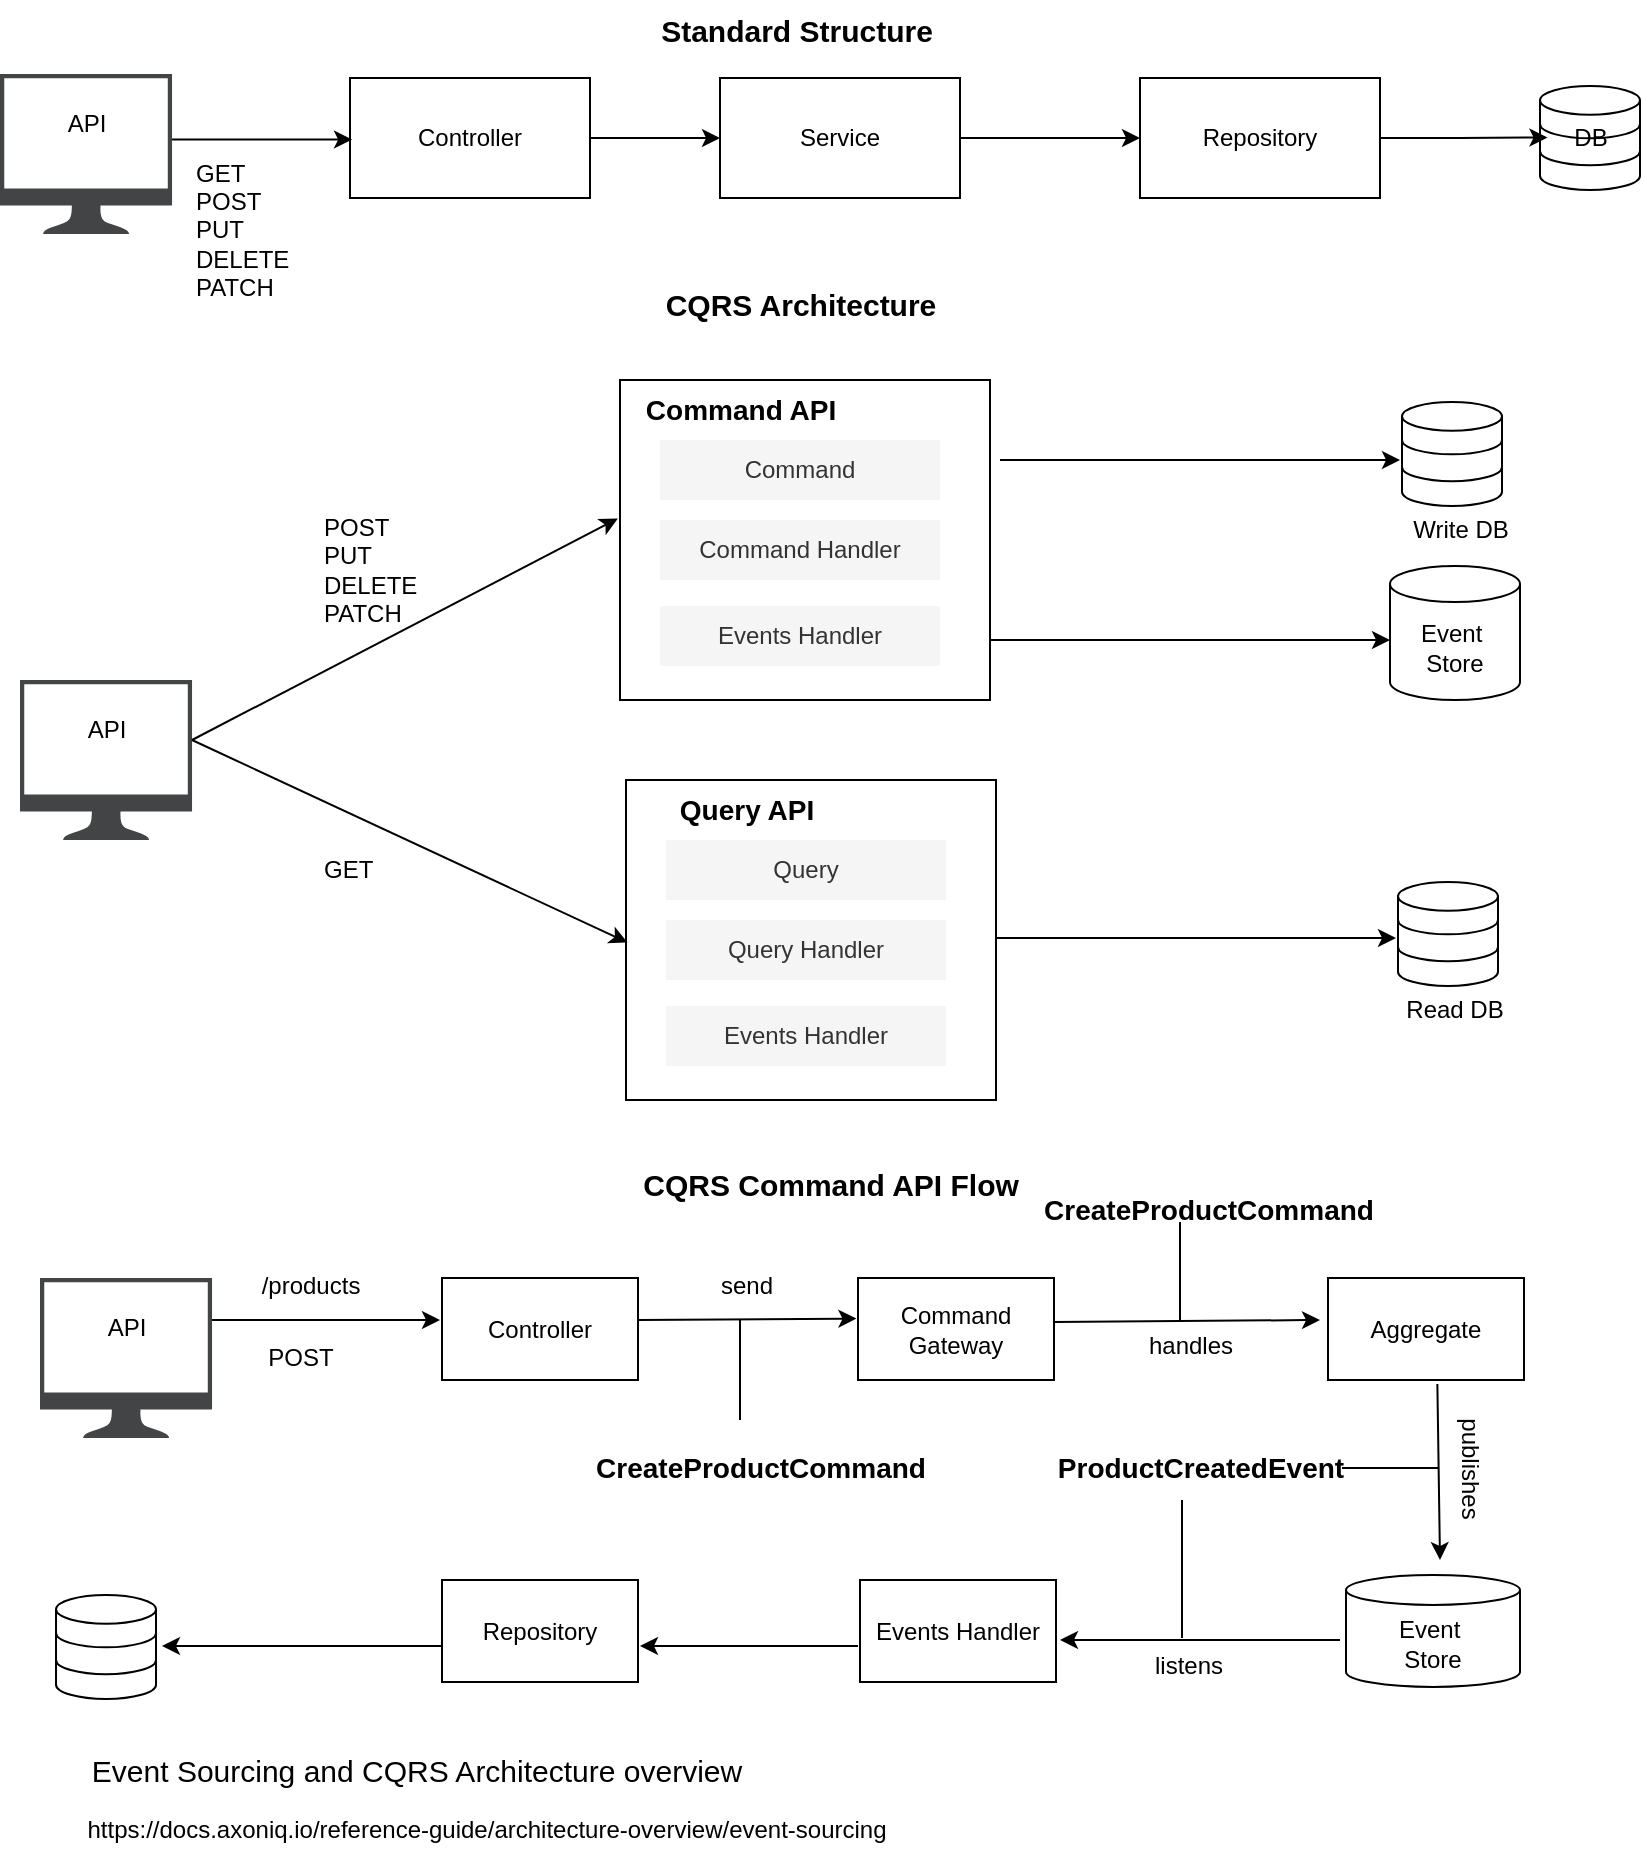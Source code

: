 <mxfile version="24.5.3" type="github" pages="2">
  <diagram name="CQRS" id="2lKPB6G0regEdDibs2Pk">
    <mxGraphModel dx="1434" dy="754" grid="1" gridSize="10" guides="1" tooltips="1" connect="1" arrows="1" fold="1" page="1" pageScale="1" pageWidth="850" pageHeight="1100" math="0" shadow="0">
      <root>
        <mxCell id="0" />
        <mxCell id="1" parent="0" />
        <mxCell id="vrQK5T2YbZI1eICUe0Q2-1" value="" style="sketch=0;pointerEvents=1;shadow=0;dashed=0;html=1;strokeColor=none;fillColor=#434445;aspect=fixed;labelPosition=center;verticalLabelPosition=bottom;verticalAlign=top;align=center;outlineConnect=0;shape=mxgraph.vvd.monitor;" parent="1" vertex="1">
          <mxGeometry x="20" y="57" width="86.02" height="80" as="geometry" />
        </mxCell>
        <mxCell id="vrQK5T2YbZI1eICUe0Q2-2" value="API" style="text;html=1;align=center;verticalAlign=middle;resizable=0;points=[];autosize=1;strokeColor=none;fillColor=none;" parent="1" vertex="1">
          <mxGeometry x="43.01" y="67" width="40" height="30" as="geometry" />
        </mxCell>
        <mxCell id="vrQK5T2YbZI1eICUe0Q2-9" style="edgeStyle=orthogonalEdgeStyle;rounded=0;orthogonalLoop=1;jettySize=auto;html=1;entryX=0;entryY=0.5;entryDx=0;entryDy=0;" parent="1" source="vrQK5T2YbZI1eICUe0Q2-3" target="vrQK5T2YbZI1eICUe0Q2-4" edge="1">
          <mxGeometry relative="1" as="geometry" />
        </mxCell>
        <mxCell id="vrQK5T2YbZI1eICUe0Q2-3" value="Controller" style="rounded=0;whiteSpace=wrap;html=1;" parent="1" vertex="1">
          <mxGeometry x="195" y="59" width="120" height="60" as="geometry" />
        </mxCell>
        <mxCell id="vrQK5T2YbZI1eICUe0Q2-10" style="edgeStyle=orthogonalEdgeStyle;rounded=0;orthogonalLoop=1;jettySize=auto;html=1;" parent="1" source="vrQK5T2YbZI1eICUe0Q2-4" target="vrQK5T2YbZI1eICUe0Q2-5" edge="1">
          <mxGeometry relative="1" as="geometry" />
        </mxCell>
        <mxCell id="vrQK5T2YbZI1eICUe0Q2-4" value="Service" style="rounded=0;whiteSpace=wrap;html=1;" parent="1" vertex="1">
          <mxGeometry x="380" y="59" width="120" height="60" as="geometry" />
        </mxCell>
        <mxCell id="vrQK5T2YbZI1eICUe0Q2-5" value="Repository" style="rounded=0;whiteSpace=wrap;html=1;" parent="1" vertex="1">
          <mxGeometry x="590" y="59" width="120" height="60" as="geometry" />
        </mxCell>
        <mxCell id="vrQK5T2YbZI1eICUe0Q2-6" value="" style="html=1;verticalLabelPosition=bottom;align=center;labelBackgroundColor=#ffffff;verticalAlign=top;strokeWidth=1;strokeColor=#000000;shadow=0;dashed=0;shape=mxgraph.ios7.icons.data;" parent="1" vertex="1">
          <mxGeometry x="790" y="63" width="50" height="52" as="geometry" />
        </mxCell>
        <mxCell id="vrQK5T2YbZI1eICUe0Q2-7" value="DB" style="text;html=1;align=center;verticalAlign=middle;resizable=0;points=[];autosize=1;strokeColor=none;fillColor=none;" parent="1" vertex="1">
          <mxGeometry x="795" y="74" width="40" height="30" as="geometry" />
        </mxCell>
        <mxCell id="vrQK5T2YbZI1eICUe0Q2-12" style="edgeStyle=orthogonalEdgeStyle;rounded=0;orthogonalLoop=1;jettySize=auto;html=1;entryX=0.075;entryY=0.495;entryDx=0;entryDy=0;entryPerimeter=0;" parent="1" source="vrQK5T2YbZI1eICUe0Q2-5" target="vrQK5T2YbZI1eICUe0Q2-6" edge="1">
          <mxGeometry relative="1" as="geometry" />
        </mxCell>
        <mxCell id="vrQK5T2YbZI1eICUe0Q2-14" value="&lt;b&gt;&lt;font style=&quot;font-size: 15px;&quot;&gt;Standard Structure&lt;/font&gt;&lt;/b&gt;" style="text;html=1;align=center;verticalAlign=middle;resizable=0;points=[];autosize=1;strokeColor=none;fillColor=none;" parent="1" vertex="1">
          <mxGeometry x="338" y="20" width="160" height="30" as="geometry" />
        </mxCell>
        <mxCell id="vrQK5T2YbZI1eICUe0Q2-15" value="GET&lt;div&gt;POST&lt;/div&gt;&lt;div&gt;PUT&lt;/div&gt;&lt;div&gt;DELETE&lt;/div&gt;&lt;div&gt;PATCH&lt;/div&gt;" style="text;html=1;align=left;verticalAlign=middle;resizable=0;points=[];autosize=1;strokeColor=none;fillColor=none;" parent="1" vertex="1">
          <mxGeometry x="116.02" y="90" width="70" height="90" as="geometry" />
        </mxCell>
        <mxCell id="uQFKMEbY_tLI6WAFVRx7-1" value="" style="sketch=0;pointerEvents=1;shadow=0;dashed=0;html=1;strokeColor=none;fillColor=#434445;aspect=fixed;labelPosition=center;verticalLabelPosition=bottom;verticalAlign=top;align=center;outlineConnect=0;shape=mxgraph.vvd.monitor;" parent="1" vertex="1">
          <mxGeometry x="30" y="360" width="86.02" height="80" as="geometry" />
        </mxCell>
        <mxCell id="uQFKMEbY_tLI6WAFVRx7-2" value="API" style="text;html=1;align=center;verticalAlign=middle;resizable=0;points=[];autosize=1;strokeColor=none;fillColor=none;" parent="1" vertex="1">
          <mxGeometry x="53.01" y="370" width="40" height="30" as="geometry" />
        </mxCell>
        <mxCell id="uQFKMEbY_tLI6WAFVRx7-3" value="" style="rounded=0;whiteSpace=wrap;html=1;" parent="1" vertex="1">
          <mxGeometry x="330" y="210" width="185" height="160" as="geometry" />
        </mxCell>
        <mxCell id="uQFKMEbY_tLI6WAFVRx7-4" value="&lt;b&gt;&lt;font style=&quot;font-size: 14px;&quot;&gt;Command API&lt;/font&gt;&lt;/b&gt;" style="text;html=1;align=center;verticalAlign=middle;resizable=0;points=[];autosize=1;strokeColor=none;fillColor=none;" parent="1" vertex="1">
          <mxGeometry x="330" y="210" width="120" height="30" as="geometry" />
        </mxCell>
        <mxCell id="uQFKMEbY_tLI6WAFVRx7-5" value="Command" style="rounded=0;whiteSpace=wrap;html=1;fillColor=#f5f5f5;fontColor=#333333;strokeColor=none;" parent="1" vertex="1">
          <mxGeometry x="350" y="240" width="140" height="30" as="geometry" />
        </mxCell>
        <mxCell id="uQFKMEbY_tLI6WAFVRx7-6" value="Command Handler" style="rounded=0;whiteSpace=wrap;html=1;fillColor=#f5f5f5;fontColor=#333333;strokeColor=none;" parent="1" vertex="1">
          <mxGeometry x="350" y="280" width="140" height="30" as="geometry" />
        </mxCell>
        <mxCell id="uQFKMEbY_tLI6WAFVRx7-7" value="Events Handler" style="rounded=0;whiteSpace=wrap;html=1;fillColor=#f5f5f5;fontColor=#333333;strokeColor=none;" parent="1" vertex="1">
          <mxGeometry x="350" y="323" width="140" height="30" as="geometry" />
        </mxCell>
        <mxCell id="uQFKMEbY_tLI6WAFVRx7-8" value="" style="rounded=0;whiteSpace=wrap;html=1;" parent="1" vertex="1">
          <mxGeometry x="333" y="410" width="185" height="160" as="geometry" />
        </mxCell>
        <mxCell id="uQFKMEbY_tLI6WAFVRx7-9" value="&lt;b&gt;&lt;font style=&quot;font-size: 14px;&quot;&gt;Query API&lt;/font&gt;&lt;/b&gt;" style="text;html=1;align=center;verticalAlign=middle;resizable=0;points=[];autosize=1;strokeColor=none;fillColor=none;" parent="1" vertex="1">
          <mxGeometry x="348" y="410" width="90" height="30" as="geometry" />
        </mxCell>
        <mxCell id="uQFKMEbY_tLI6WAFVRx7-10" value="Query" style="rounded=0;whiteSpace=wrap;html=1;fillColor=#f5f5f5;fontColor=#333333;strokeColor=none;" parent="1" vertex="1">
          <mxGeometry x="353" y="440" width="140" height="30" as="geometry" />
        </mxCell>
        <mxCell id="uQFKMEbY_tLI6WAFVRx7-11" value="Query Handler" style="rounded=0;whiteSpace=wrap;html=1;fillColor=#f5f5f5;fontColor=#333333;strokeColor=none;" parent="1" vertex="1">
          <mxGeometry x="353" y="480" width="140" height="30" as="geometry" />
        </mxCell>
        <mxCell id="uQFKMEbY_tLI6WAFVRx7-12" value="Events Handler" style="rounded=0;whiteSpace=wrap;html=1;fillColor=#f5f5f5;fontColor=#333333;strokeColor=none;" parent="1" vertex="1">
          <mxGeometry x="353" y="523" width="140" height="30" as="geometry" />
        </mxCell>
        <mxCell id="uQFKMEbY_tLI6WAFVRx7-14" value="" style="endArrow=classic;html=1;rounded=0;entryX=-0.006;entryY=0.433;entryDx=0;entryDy=0;entryPerimeter=0;" parent="1" target="uQFKMEbY_tLI6WAFVRx7-3" edge="1">
          <mxGeometry width="50" height="50" relative="1" as="geometry">
            <mxPoint x="116.02" y="390" as="sourcePoint" />
            <mxPoint x="166.02" y="340" as="targetPoint" />
          </mxGeometry>
        </mxCell>
        <mxCell id="uQFKMEbY_tLI6WAFVRx7-15" value="" style="endArrow=classic;html=1;rounded=0;entryX=0.004;entryY=0.508;entryDx=0;entryDy=0;entryPerimeter=0;" parent="1" target="uQFKMEbY_tLI6WAFVRx7-8" edge="1">
          <mxGeometry width="50" height="50" relative="1" as="geometry">
            <mxPoint x="116" y="390" as="sourcePoint" />
            <mxPoint x="330" y="490" as="targetPoint" />
          </mxGeometry>
        </mxCell>
        <mxCell id="uQFKMEbY_tLI6WAFVRx7-16" value="Event&amp;nbsp;&lt;div&gt;Store&lt;/div&gt;" style="shape=cylinder3;whiteSpace=wrap;html=1;boundedLbl=1;backgroundOutline=1;size=9;" parent="1" vertex="1">
          <mxGeometry x="715" y="303" width="65" height="67" as="geometry" />
        </mxCell>
        <mxCell id="uQFKMEbY_tLI6WAFVRx7-17" value="" style="html=1;verticalLabelPosition=bottom;align=center;labelBackgroundColor=#ffffff;verticalAlign=top;strokeWidth=1;strokeColor=#000000;shadow=0;dashed=0;shape=mxgraph.ios7.icons.data;" parent="1" vertex="1">
          <mxGeometry x="721" y="221" width="50" height="52" as="geometry" />
        </mxCell>
        <mxCell id="uQFKMEbY_tLI6WAFVRx7-19" value="" style="html=1;verticalLabelPosition=bottom;align=center;labelBackgroundColor=#ffffff;verticalAlign=top;strokeWidth=1;strokeColor=#000000;shadow=0;dashed=0;shape=mxgraph.ios7.icons.data;" parent="1" vertex="1">
          <mxGeometry x="719" y="461" width="50" height="52" as="geometry" />
        </mxCell>
        <mxCell id="uQFKMEbY_tLI6WAFVRx7-21" value="&lt;div&gt;POST&lt;/div&gt;&lt;div&gt;PUT&lt;/div&gt;&lt;div&gt;DELETE&lt;/div&gt;&lt;div&gt;PATCH&lt;/div&gt;" style="text;html=1;align=left;verticalAlign=middle;resizable=0;points=[];autosize=1;strokeColor=none;fillColor=none;" parent="1" vertex="1">
          <mxGeometry x="180" y="270" width="70" height="70" as="geometry" />
        </mxCell>
        <mxCell id="uQFKMEbY_tLI6WAFVRx7-22" value="GET" style="text;html=1;align=left;verticalAlign=middle;resizable=0;points=[];autosize=1;strokeColor=none;fillColor=none;" parent="1" vertex="1">
          <mxGeometry x="180" y="440" width="50" height="30" as="geometry" />
        </mxCell>
        <mxCell id="uQFKMEbY_tLI6WAFVRx7-23" value="Write DB" style="text;html=1;align=center;verticalAlign=middle;resizable=0;points=[];autosize=1;strokeColor=none;fillColor=none;" parent="1" vertex="1">
          <mxGeometry x="715" y="270" width="70" height="30" as="geometry" />
        </mxCell>
        <mxCell id="uQFKMEbY_tLI6WAFVRx7-24" value="Read DB" style="text;html=1;align=center;verticalAlign=middle;resizable=0;points=[];autosize=1;strokeColor=none;fillColor=none;" parent="1" vertex="1">
          <mxGeometry x="712" y="510" width="70" height="30" as="geometry" />
        </mxCell>
        <mxCell id="uQFKMEbY_tLI6WAFVRx7-25" value="" style="endArrow=classic;html=1;rounded=0;" parent="1" edge="1">
          <mxGeometry width="50" height="50" relative="1" as="geometry">
            <mxPoint x="520" y="250" as="sourcePoint" />
            <mxPoint x="720" y="250" as="targetPoint" />
          </mxGeometry>
        </mxCell>
        <mxCell id="uQFKMEbY_tLI6WAFVRx7-26" value="" style="endArrow=classic;html=1;rounded=0;" parent="1" edge="1">
          <mxGeometry width="50" height="50" relative="1" as="geometry">
            <mxPoint x="515" y="340" as="sourcePoint" />
            <mxPoint x="715" y="340" as="targetPoint" />
          </mxGeometry>
        </mxCell>
        <mxCell id="uQFKMEbY_tLI6WAFVRx7-27" value="" style="endArrow=classic;html=1;rounded=0;" parent="1" edge="1">
          <mxGeometry width="50" height="50" relative="1" as="geometry">
            <mxPoint x="518" y="489" as="sourcePoint" />
            <mxPoint x="718" y="489" as="targetPoint" />
          </mxGeometry>
        </mxCell>
        <mxCell id="uQFKMEbY_tLI6WAFVRx7-28" value="&lt;b&gt;&lt;font style=&quot;font-size: 15px;&quot;&gt;CQRS Architecture&lt;/font&gt;&lt;/b&gt;" style="text;html=1;align=center;verticalAlign=middle;resizable=0;points=[];autosize=1;strokeColor=none;fillColor=none;" parent="1" vertex="1">
          <mxGeometry x="340" y="157" width="160" height="30" as="geometry" />
        </mxCell>
        <mxCell id="uQFKMEbY_tLI6WAFVRx7-29" value="&lt;b&gt;&lt;font style=&quot;font-size: 15px;&quot;&gt;CQRS Command API Flow&lt;/font&gt;&lt;/b&gt;" style="text;html=1;align=center;verticalAlign=middle;resizable=0;points=[];autosize=1;strokeColor=none;fillColor=none;" parent="1" vertex="1">
          <mxGeometry x="330" y="597" width="210" height="30" as="geometry" />
        </mxCell>
        <mxCell id="uQFKMEbY_tLI6WAFVRx7-30" value="" style="sketch=0;pointerEvents=1;shadow=0;dashed=0;html=1;strokeColor=none;fillColor=#434445;aspect=fixed;labelPosition=center;verticalLabelPosition=bottom;verticalAlign=top;align=center;outlineConnect=0;shape=mxgraph.vvd.monitor;" parent="1" vertex="1">
          <mxGeometry x="40" y="659" width="86.02" height="80" as="geometry" />
        </mxCell>
        <mxCell id="uQFKMEbY_tLI6WAFVRx7-31" value="API" style="text;html=1;align=center;verticalAlign=middle;resizable=0;points=[];autosize=1;strokeColor=none;fillColor=none;" parent="1" vertex="1">
          <mxGeometry x="63.01" y="669" width="40" height="30" as="geometry" />
        </mxCell>
        <mxCell id="uQFKMEbY_tLI6WAFVRx7-32" value="Controller" style="rounded=0;whiteSpace=wrap;html=1;" parent="1" vertex="1">
          <mxGeometry x="241" y="659" width="98" height="51" as="geometry" />
        </mxCell>
        <mxCell id="uQFKMEbY_tLI6WAFVRx7-33" value="Command Gateway" style="rounded=0;whiteSpace=wrap;html=1;" parent="1" vertex="1">
          <mxGeometry x="449" y="659" width="98" height="51" as="geometry" />
        </mxCell>
        <mxCell id="uQFKMEbY_tLI6WAFVRx7-34" value="Aggregate" style="rounded=0;whiteSpace=wrap;html=1;" parent="1" vertex="1">
          <mxGeometry x="684" y="659" width="98" height="51" as="geometry" />
        </mxCell>
        <mxCell id="uQFKMEbY_tLI6WAFVRx7-35" value="Event&amp;nbsp;&lt;div&gt;Store&lt;/div&gt;" style="shape=cylinder3;whiteSpace=wrap;html=1;boundedLbl=1;backgroundOutline=1;size=7.5;" parent="1" vertex="1">
          <mxGeometry x="693" y="807.5" width="87" height="56" as="geometry" />
        </mxCell>
        <mxCell id="uQFKMEbY_tLI6WAFVRx7-36" value="" style="html=1;verticalLabelPosition=bottom;align=center;labelBackgroundColor=#ffffff;verticalAlign=top;strokeWidth=1;strokeColor=#000000;shadow=0;dashed=0;shape=mxgraph.ios7.icons.data;" parent="1" vertex="1">
          <mxGeometry x="48.01" y="817.5" width="50" height="52" as="geometry" />
        </mxCell>
        <mxCell id="uQFKMEbY_tLI6WAFVRx7-37" value="Events Handler" style="rounded=0;whiteSpace=wrap;html=1;" parent="1" vertex="1">
          <mxGeometry x="450" y="810" width="98" height="51" as="geometry" />
        </mxCell>
        <mxCell id="uQFKMEbY_tLI6WAFVRx7-38" value="Repository" style="rounded=0;whiteSpace=wrap;html=1;" parent="1" vertex="1">
          <mxGeometry x="241" y="810" width="98" height="51" as="geometry" />
        </mxCell>
        <mxCell id="uQFKMEbY_tLI6WAFVRx7-39" value="&lt;b&gt;&lt;font style=&quot;font-size: 14px;&quot;&gt;CreateProductCommand&lt;/font&gt;&lt;/b&gt;" style="text;html=1;align=center;verticalAlign=middle;resizable=0;points=[];autosize=1;strokeColor=none;fillColor=none;" parent="1" vertex="1">
          <mxGeometry x="305" y="739" width="190" height="30" as="geometry" />
        </mxCell>
        <mxCell id="uQFKMEbY_tLI6WAFVRx7-41" value="&lt;b&gt;&lt;font style=&quot;font-size: 14px;&quot;&gt;CreateProductCommand&lt;/font&gt;&lt;/b&gt;" style="text;html=1;align=center;verticalAlign=middle;resizable=0;points=[];autosize=1;strokeColor=none;fillColor=none;" parent="1" vertex="1">
          <mxGeometry x="529" y="610" width="190" height="30" as="geometry" />
        </mxCell>
        <mxCell id="uQFKMEbY_tLI6WAFVRx7-42" value="&lt;b&gt;&lt;font style=&quot;font-size: 14px;&quot;&gt;ProductCreatedEvent&lt;/font&gt;&lt;/b&gt;" style="text;html=1;align=center;verticalAlign=middle;resizable=0;points=[];autosize=1;strokeColor=none;fillColor=none;" parent="1" vertex="1">
          <mxGeometry x="535" y="739" width="170" height="30" as="geometry" />
        </mxCell>
        <mxCell id="uQFKMEbY_tLI6WAFVRx7-43" value="" style="endArrow=classic;html=1;rounded=0;" parent="1" edge="1">
          <mxGeometry width="50" height="50" relative="1" as="geometry">
            <mxPoint x="126.02" y="680" as="sourcePoint" />
            <mxPoint x="240" y="680" as="targetPoint" />
          </mxGeometry>
        </mxCell>
        <mxCell id="uQFKMEbY_tLI6WAFVRx7-44" value="" style="endArrow=classic;html=1;rounded=0;entryX=-0.008;entryY=0.398;entryDx=0;entryDy=0;entryPerimeter=0;" parent="1" target="uQFKMEbY_tLI6WAFVRx7-33" edge="1">
          <mxGeometry width="50" height="50" relative="1" as="geometry">
            <mxPoint x="339" y="680" as="sourcePoint" />
            <mxPoint x="440" y="680" as="targetPoint" />
          </mxGeometry>
        </mxCell>
        <mxCell id="uQFKMEbY_tLI6WAFVRx7-45" value="" style="endArrow=classic;html=1;rounded=0;" parent="1" edge="1">
          <mxGeometry width="50" height="50" relative="1" as="geometry">
            <mxPoint x="547" y="681" as="sourcePoint" />
            <mxPoint x="680" y="680" as="targetPoint" />
          </mxGeometry>
        </mxCell>
        <mxCell id="uQFKMEbY_tLI6WAFVRx7-46" value="" style="endArrow=classic;html=1;rounded=0;exitX=0.558;exitY=1.039;exitDx=0;exitDy=0;exitPerimeter=0;" parent="1" source="uQFKMEbY_tLI6WAFVRx7-34" edge="1">
          <mxGeometry width="50" height="50" relative="1" as="geometry">
            <mxPoint x="740" y="720" as="sourcePoint" />
            <mxPoint x="740" y="800" as="targetPoint" />
          </mxGeometry>
        </mxCell>
        <mxCell id="uQFKMEbY_tLI6WAFVRx7-47" value="" style="endArrow=classic;html=1;rounded=0;" parent="1" edge="1">
          <mxGeometry width="50" height="50" relative="1" as="geometry">
            <mxPoint x="690" y="840" as="sourcePoint" />
            <mxPoint x="550" y="840" as="targetPoint" />
          </mxGeometry>
        </mxCell>
        <mxCell id="uQFKMEbY_tLI6WAFVRx7-48" value="" style="endArrow=classic;html=1;rounded=0;" parent="1" edge="1">
          <mxGeometry width="50" height="50" relative="1" as="geometry">
            <mxPoint x="449" y="843" as="sourcePoint" />
            <mxPoint x="340" y="843" as="targetPoint" />
          </mxGeometry>
        </mxCell>
        <mxCell id="uQFKMEbY_tLI6WAFVRx7-49" value="" style="endArrow=classic;html=1;rounded=0;" parent="1" edge="1">
          <mxGeometry width="50" height="50" relative="1" as="geometry">
            <mxPoint x="241" y="843" as="sourcePoint" />
            <mxPoint x="101" y="843" as="targetPoint" />
          </mxGeometry>
        </mxCell>
        <mxCell id="uQFKMEbY_tLI6WAFVRx7-50" value="/products" style="text;html=1;align=center;verticalAlign=middle;resizable=0;points=[];autosize=1;strokeColor=none;fillColor=none;" parent="1" vertex="1">
          <mxGeometry x="140" y="648" width="70" height="30" as="geometry" />
        </mxCell>
        <mxCell id="uQFKMEbY_tLI6WAFVRx7-51" value="POST" style="text;html=1;align=center;verticalAlign=middle;resizable=0;points=[];autosize=1;strokeColor=none;fillColor=none;" parent="1" vertex="1">
          <mxGeometry x="140" y="684" width="60" height="30" as="geometry" />
        </mxCell>
        <mxCell id="uQFKMEbY_tLI6WAFVRx7-52" value="send" style="text;html=1;align=center;verticalAlign=middle;resizable=0;points=[];autosize=1;strokeColor=none;fillColor=none;" parent="1" vertex="1">
          <mxGeometry x="368" y="648" width="50" height="30" as="geometry" />
        </mxCell>
        <mxCell id="uQFKMEbY_tLI6WAFVRx7-53" value="" style="endArrow=none;html=1;rounded=0;" parent="1" edge="1">
          <mxGeometry width="50" height="50" relative="1" as="geometry">
            <mxPoint x="390" y="730" as="sourcePoint" />
            <mxPoint x="390" y="680" as="targetPoint" />
          </mxGeometry>
        </mxCell>
        <mxCell id="uQFKMEbY_tLI6WAFVRx7-54" value="" style="endArrow=none;html=1;rounded=0;" parent="1" edge="1">
          <mxGeometry width="50" height="50" relative="1" as="geometry">
            <mxPoint x="610" y="681" as="sourcePoint" />
            <mxPoint x="610" y="631" as="targetPoint" />
          </mxGeometry>
        </mxCell>
        <mxCell id="uQFKMEbY_tLI6WAFVRx7-55" value="handles" style="text;html=1;align=center;verticalAlign=middle;resizable=0;points=[];autosize=1;strokeColor=none;fillColor=none;" parent="1" vertex="1">
          <mxGeometry x="580" y="678" width="70" height="30" as="geometry" />
        </mxCell>
        <mxCell id="uQFKMEbY_tLI6WAFVRx7-56" value="publishes" style="text;html=1;align=center;verticalAlign=middle;resizable=0;points=[];autosize=1;strokeColor=none;fillColor=none;rotation=90;" parent="1" vertex="1">
          <mxGeometry x="720" y="739" width="70" height="30" as="geometry" />
        </mxCell>
        <mxCell id="uQFKMEbY_tLI6WAFVRx7-57" value="listens" style="text;html=1;align=center;verticalAlign=middle;resizable=0;points=[];autosize=1;strokeColor=none;fillColor=none;" parent="1" vertex="1">
          <mxGeometry x="584" y="838" width="60" height="30" as="geometry" />
        </mxCell>
        <mxCell id="uQFKMEbY_tLI6WAFVRx7-58" value="" style="endArrow=none;html=1;rounded=0;" parent="1" edge="1">
          <mxGeometry width="50" height="50" relative="1" as="geometry">
            <mxPoint x="611" y="839" as="sourcePoint" />
            <mxPoint x="611" y="770" as="targetPoint" />
          </mxGeometry>
        </mxCell>
        <mxCell id="uQFKMEbY_tLI6WAFVRx7-59" value="" style="endArrow=none;html=1;rounded=0;" parent="1" edge="1">
          <mxGeometry width="50" height="50" relative="1" as="geometry">
            <mxPoint x="691" y="754" as="sourcePoint" />
            <mxPoint x="739" y="754" as="targetPoint" />
          </mxGeometry>
        </mxCell>
        <mxCell id="flbyCanZl-e_JgoIbT8T-2" value="https://docs.axoniq.io/reference-guide/architecture-overview/event-sourcing" style="text;html=1;align=center;verticalAlign=middle;resizable=0;points=[];autosize=1;strokeColor=none;fillColor=none;" parent="1" vertex="1">
          <mxGeometry x="53.01" y="920" width="420" height="30" as="geometry" />
        </mxCell>
        <mxCell id="flbyCanZl-e_JgoIbT8T-3" value="&lt;font style=&quot;font-size: 15px;&quot;&gt;Event Sourcing and CQRS Architecture overview&lt;/font&gt;" style="text;html=1;align=center;verticalAlign=middle;resizable=0;points=[];autosize=1;strokeColor=none;fillColor=none;" parent="1" vertex="1">
          <mxGeometry x="53.01" y="890" width="350" height="30" as="geometry" />
        </mxCell>
        <mxCell id="Hbf4VzVCA-364w-IawQK-1" style="edgeStyle=orthogonalEdgeStyle;rounded=0;orthogonalLoop=1;jettySize=auto;html=1;" parent="1" edge="1">
          <mxGeometry relative="1" as="geometry">
            <mxPoint x="106.02" y="89.8" as="sourcePoint" />
            <mxPoint x="196.02" y="89.8" as="targetPoint" />
          </mxGeometry>
        </mxCell>
      </root>
    </mxGraphModel>
  </diagram>
  <diagram id="9_GEjSES-XIURFubGboF" name="SAGA-orchestration">
    <mxGraphModel dx="1434" dy="754" grid="1" gridSize="10" guides="1" tooltips="1" connect="1" arrows="1" fold="1" page="1" pageScale="1" pageWidth="850" pageHeight="1100" math="0" shadow="0">
      <root>
        <mxCell id="0" />
        <mxCell id="1" parent="0" />
        <mxCell id="NAhrmkeucLqS3Z3KKrea-1" value="" style="sketch=0;pointerEvents=1;shadow=0;dashed=0;html=1;strokeColor=none;fillColor=#434445;aspect=fixed;labelPosition=center;verticalLabelPosition=bottom;verticalAlign=top;align=center;outlineConnect=0;shape=mxgraph.vvd.monitor;" parent="1" vertex="1">
          <mxGeometry x="20" y="335" width="86.02" height="80" as="geometry" />
        </mxCell>
        <mxCell id="NAhrmkeucLqS3Z3KKrea-2" value="API" style="text;html=1;align=center;verticalAlign=middle;resizable=0;points=[];autosize=1;strokeColor=none;fillColor=none;" parent="1" vertex="1">
          <mxGeometry x="43.01" y="345" width="40" height="30" as="geometry" />
        </mxCell>
        <mxCell id="NAhrmkeucLqS3Z3KKrea-3" value="" style="rounded=0;whiteSpace=wrap;html=1;" parent="1" vertex="1">
          <mxGeometry x="250" y="165" width="260" height="410" as="geometry" />
        </mxCell>
        <mxCell id="NAhrmkeucLqS3Z3KKrea-4" value="&lt;font style=&quot;font-size: 15px;&quot;&gt;Order Service&lt;/font&gt;" style="rounded=0;whiteSpace=wrap;html=1;" parent="1" vertex="1">
          <mxGeometry x="640" y="165" width="160" height="60" as="geometry" />
        </mxCell>
        <mxCell id="NAhrmkeucLqS3Z3KKrea-5" value="&lt;font style=&quot;font-size: 15px;&quot;&gt;Product Service&lt;/font&gt;" style="rounded=0;whiteSpace=wrap;html=1;" parent="1" vertex="1">
          <mxGeometry x="640" y="250" width="160" height="60" as="geometry" />
        </mxCell>
        <mxCell id="NAhrmkeucLqS3Z3KKrea-6" value="&lt;font style=&quot;font-size: 15px;&quot;&gt;Payment Service&lt;/font&gt;" style="rounded=0;whiteSpace=wrap;html=1;" parent="1" vertex="1">
          <mxGeometry x="640" y="339" width="160" height="60" as="geometry" />
        </mxCell>
        <mxCell id="NAhrmkeucLqS3Z3KKrea-7" value="&lt;font style=&quot;font-size: 15px;&quot;&gt;Shipment Service&lt;/font&gt;" style="rounded=0;whiteSpace=wrap;html=1;" parent="1" vertex="1">
          <mxGeometry x="640" y="428" width="160" height="60" as="geometry" />
        </mxCell>
        <mxCell id="NAhrmkeucLqS3Z3KKrea-8" value="&lt;font style=&quot;font-size: 15px;&quot;&gt;Notification Service&lt;/font&gt;" style="rounded=0;whiteSpace=wrap;html=1;" parent="1" vertex="1">
          <mxGeometry x="640" y="515" width="160" height="60" as="geometry" />
        </mxCell>
        <mxCell id="NAhrmkeucLqS3Z3KKrea-9" value="&lt;b&gt;&lt;font style=&quot;font-size: 13px;&quot;&gt;Orchestrator(Order Saga)&lt;/font&gt;&lt;/b&gt;" style="text;html=1;align=center;verticalAlign=middle;resizable=0;points=[];autosize=1;strokeColor=none;fillColor=none;" parent="1" vertex="1">
          <mxGeometry x="265" y="135" width="180" height="30" as="geometry" />
        </mxCell>
        <mxCell id="NAhrmkeucLqS3Z3KKrea-10" value="&lt;b&gt;&lt;font style=&quot;font-size: 19px;&quot;&gt;Saga Orchestration&lt;/font&gt;&lt;/b&gt;" style="text;html=1;align=center;verticalAlign=middle;resizable=0;points=[];autosize=1;strokeColor=none;fillColor=none;" parent="1" vertex="1">
          <mxGeometry x="310" y="95" width="200" height="40" as="geometry" />
        </mxCell>
        <mxCell id="NAhrmkeucLqS3Z3KKrea-11" value="&lt;b&gt;&lt;font color=&quot;#ff8000&quot; style=&quot;font-size: 15px;&quot;&gt;CreateOrderCommand&lt;/font&gt;&lt;/b&gt;" style="text;html=1;align=center;verticalAlign=middle;resizable=0;points=[];autosize=1;strokeColor=none;fillColor=none;" parent="1" vertex="1">
          <mxGeometry x="278" y="180" width="180" height="30" as="geometry" />
        </mxCell>
        <mxCell id="NAhrmkeucLqS3Z3KKrea-12" value="&lt;b&gt;&lt;font color=&quot;#ff8000&quot; style=&quot;font-size: 15px;&quot;&gt;BlockProductCommand&lt;/font&gt;&lt;/b&gt;" style="text;html=1;align=center;verticalAlign=middle;resizable=0;points=[];autosize=1;strokeColor=none;fillColor=none;" parent="1" vertex="1">
          <mxGeometry x="278" y="265" width="190" height="30" as="geometry" />
        </mxCell>
        <mxCell id="NAhrmkeucLqS3Z3KKrea-13" value="&lt;b&gt;&lt;font color=&quot;#ff8000&quot; style=&quot;font-size: 15px;&quot;&gt;ValidatePaymentCommand&lt;/font&gt;&lt;/b&gt;" style="text;html=1;align=center;verticalAlign=middle;resizable=0;points=[];autosize=1;strokeColor=none;fillColor=none;" parent="1" vertex="1">
          <mxGeometry x="270" y="355" width="220" height="30" as="geometry" />
        </mxCell>
        <mxCell id="NAhrmkeucLqS3Z3KKrea-14" value="&lt;b&gt;&lt;font color=&quot;#ff8000&quot; style=&quot;font-size: 15px;&quot;&gt;ShipOrderCommand&lt;/font&gt;&lt;/b&gt;" style="text;html=1;align=center;verticalAlign=middle;resizable=0;points=[];autosize=1;strokeColor=none;fillColor=none;" parent="1" vertex="1">
          <mxGeometry x="291" y="438" width="170" height="30" as="geometry" />
        </mxCell>
        <mxCell id="NAhrmkeucLqS3Z3KKrea-15" value="&lt;b&gt;&lt;font color=&quot;#00994d&quot; style=&quot;font-size: 15px;&quot;&gt;OrderCreatedEvent&lt;/font&gt;&lt;/b&gt;" style="text;html=1;align=center;verticalAlign=middle;resizable=0;points=[];autosize=1;strokeColor=none;fillColor=none;" parent="1" vertex="1">
          <mxGeometry x="293" y="211" width="160" height="30" as="geometry" />
        </mxCell>
        <mxCell id="NAhrmkeucLqS3Z3KKrea-16" value="&lt;b&gt;&lt;font color=&quot;#00994d&quot; style=&quot;font-size: 15px;&quot;&gt;ProductBlockedEvent&lt;/font&gt;&lt;/b&gt;" style="text;html=1;align=center;verticalAlign=middle;resizable=0;points=[];autosize=1;strokeColor=none;fillColor=none;" parent="1" vertex="1">
          <mxGeometry x="279" y="296" width="180" height="30" as="geometry" />
        </mxCell>
        <mxCell id="NAhrmkeucLqS3Z3KKrea-17" value="&lt;b&gt;&lt;font color=&quot;#00994d&quot; style=&quot;font-size: 15px;&quot;&gt;PaymentProcessedEvent&lt;/font&gt;&lt;/b&gt;" style="text;html=1;align=center;verticalAlign=middle;resizable=0;points=[];autosize=1;strokeColor=none;fillColor=none;" parent="1" vertex="1">
          <mxGeometry x="272" y="387" width="200" height="30" as="geometry" />
        </mxCell>
        <mxCell id="NAhrmkeucLqS3Z3KKrea-18" value="&lt;b&gt;&lt;font color=&quot;#00994d&quot; style=&quot;font-size: 15px;&quot;&gt;OrderShippedEvent&lt;/font&gt;&lt;/b&gt;" style="text;html=1;align=center;verticalAlign=middle;resizable=0;points=[];autosize=1;strokeColor=none;fillColor=none;" parent="1" vertex="1">
          <mxGeometry x="300" y="473" width="160" height="30" as="geometry" />
        </mxCell>
        <mxCell id="NAhrmkeucLqS3Z3KKrea-19" value="" style="endArrow=classic;html=1;rounded=0;" parent="1" edge="1">
          <mxGeometry width="50" height="50" relative="1" as="geometry">
            <mxPoint x="110" y="365" as="sourcePoint" />
            <mxPoint x="240" y="365" as="targetPoint" />
          </mxGeometry>
        </mxCell>
        <mxCell id="NAhrmkeucLqS3Z3KKrea-20" value="/orders" style="text;html=1;align=center;verticalAlign=middle;resizable=0;points=[];autosize=1;strokeColor=none;fillColor=none;" parent="1" vertex="1">
          <mxGeometry x="130" y="333" width="60" height="30" as="geometry" />
        </mxCell>
        <mxCell id="NAhrmkeucLqS3Z3KKrea-21" value="POST" style="text;html=1;align=center;verticalAlign=middle;resizable=0;points=[];autosize=1;strokeColor=none;fillColor=none;" parent="1" vertex="1">
          <mxGeometry x="130" y="363" width="60" height="30" as="geometry" />
        </mxCell>
        <mxCell id="NAhrmkeucLqS3Z3KKrea-22" value="" style="endArrow=classic;html=1;rounded=0;entryX=0;entryY=0.5;entryDx=0;entryDy=0;dashed=1;dashPattern=1 1;" parent="1" target="NAhrmkeucLqS3Z3KKrea-4" edge="1">
          <mxGeometry width="50" height="50" relative="1" as="geometry">
            <mxPoint x="450" y="195" as="sourcePoint" />
            <mxPoint x="630" y="195" as="targetPoint" />
          </mxGeometry>
        </mxCell>
        <mxCell id="NAhrmkeucLqS3Z3KKrea-24" value="" style="endArrow=classic;html=1;rounded=0;entryX=1;entryY=0.5;entryDx=0;entryDy=0;entryPerimeter=0;" parent="1" target="NAhrmkeucLqS3Z3KKrea-15" edge="1">
          <mxGeometry width="50" height="50" relative="1" as="geometry">
            <mxPoint x="640" y="195" as="sourcePoint" />
            <mxPoint x="690" y="145" as="targetPoint" />
          </mxGeometry>
        </mxCell>
        <mxCell id="NAhrmkeucLqS3Z3KKrea-25" value="" style="endArrow=classic;html=1;rounded=0;dashed=1;dashPattern=1 1;" parent="1" source="NAhrmkeucLqS3Z3KKrea-12" edge="1">
          <mxGeometry width="50" height="50" relative="1" as="geometry">
            <mxPoint x="460" y="297" as="sourcePoint" />
            <mxPoint x="640" y="275" as="targetPoint" />
          </mxGeometry>
        </mxCell>
        <mxCell id="NAhrmkeucLqS3Z3KKrea-26" value="" style="endArrow=classic;html=1;rounded=0;exitX=0;exitY=0.417;exitDx=0;exitDy=0;exitPerimeter=0;entryX=1.005;entryY=0.662;entryDx=0;entryDy=0;entryPerimeter=0;" parent="1" source="NAhrmkeucLqS3Z3KKrea-5" target="NAhrmkeucLqS3Z3KKrea-16" edge="1">
          <mxGeometry width="50" height="50" relative="1" as="geometry">
            <mxPoint x="630" y="285" as="sourcePoint" />
            <mxPoint x="460" y="337" as="targetPoint" />
          </mxGeometry>
        </mxCell>
        <mxCell id="NAhrmkeucLqS3Z3KKrea-27" value="" style="endArrow=classic;html=1;rounded=0;dashed=1;dashPattern=1 1;exitX=0.955;exitY=0.5;exitDx=0;exitDy=0;exitPerimeter=0;" parent="1" source="NAhrmkeucLqS3Z3KKrea-13" edge="1">
          <mxGeometry width="50" height="50" relative="1" as="geometry">
            <mxPoint x="460" y="394" as="sourcePoint" />
            <mxPoint x="640" y="372" as="targetPoint" />
          </mxGeometry>
        </mxCell>
        <mxCell id="NAhrmkeucLqS3Z3KKrea-28" value="" style="endArrow=classic;html=1;rounded=0;exitX=0;exitY=0.417;exitDx=0;exitDy=0;exitPerimeter=0;entryX=0.94;entryY=0.433;entryDx=0;entryDy=0;entryPerimeter=0;" parent="1" target="NAhrmkeucLqS3Z3KKrea-17" edge="1">
          <mxGeometry width="50" height="50" relative="1" as="geometry">
            <mxPoint x="640" y="372" as="sourcePoint" />
            <mxPoint x="460" y="400" as="targetPoint" />
          </mxGeometry>
        </mxCell>
        <mxCell id="NAhrmkeucLqS3Z3KKrea-29" value="" style="endArrow=classic;html=1;rounded=0;dashed=1;dashPattern=1 1;exitX=0.935;exitY=0.4;exitDx=0;exitDy=0;exitPerimeter=0;" parent="1" source="NAhrmkeucLqS3Z3KKrea-14" edge="1">
          <mxGeometry width="50" height="50" relative="1" as="geometry">
            <mxPoint x="462" y="448.644" as="sourcePoint" />
            <mxPoint x="641" y="450" as="targetPoint" />
          </mxGeometry>
        </mxCell>
        <mxCell id="NAhrmkeucLqS3Z3KKrea-30" value="" style="endArrow=classic;html=1;rounded=0;entryX=0.937;entryY=0.567;entryDx=0;entryDy=0;entryPerimeter=0;exitX=0;exitY=0.45;exitDx=0;exitDy=0;exitPerimeter=0;" parent="1" target="NAhrmkeucLqS3Z3KKrea-18" edge="1">
          <mxGeometry width="50" height="50" relative="1" as="geometry">
            <mxPoint x="640.0" y="453" as="sourcePoint" />
            <mxPoint x="461.28" y="501.28" as="targetPoint" />
          </mxGeometry>
        </mxCell>
        <mxCell id="NAhrmkeucLqS3Z3KKrea-31" value="" style="endArrow=classic;html=1;rounded=0;entryX=0;entryY=0.5;entryDx=0;entryDy=0;dashed=1;dashPattern=1 1;" parent="1" target="NAhrmkeucLqS3Z3KKrea-8" edge="1">
          <mxGeometry width="50" height="50" relative="1" as="geometry">
            <mxPoint x="460" y="490" as="sourcePoint" />
            <mxPoint x="500" y="455" as="targetPoint" />
          </mxGeometry>
        </mxCell>
        <mxCell id="cwKfdE4A236o_VJBn7j1-33" style="edgeStyle=orthogonalEdgeStyle;rounded=0;orthogonalLoop=1;jettySize=auto;html=1;" parent="1" source="cwKfdE4A236o_VJBn7j1-1" edge="1">
          <mxGeometry relative="1" as="geometry">
            <mxPoint x="170" y="665" as="targetPoint" />
          </mxGeometry>
        </mxCell>
        <mxCell id="cwKfdE4A236o_VJBn7j1-42" style="edgeStyle=orthogonalEdgeStyle;rounded=0;orthogonalLoop=1;jettySize=auto;html=1;entryX=0.5;entryY=0;entryDx=0;entryDy=0;" parent="1" source="cwKfdE4A236o_VJBn7j1-1" target="cwKfdE4A236o_VJBn7j1-12" edge="1">
          <mxGeometry relative="1" as="geometry" />
        </mxCell>
        <mxCell id="cwKfdE4A236o_VJBn7j1-1" value="CreateOrder Command" style="rounded=0;whiteSpace=wrap;html=1;fillColor=#89D483;strokeColor=#000000;fontColor=#000000;strokeWidth=2;" parent="1" vertex="1">
          <mxGeometry x="11" y="640" width="120" height="50" as="geometry" />
        </mxCell>
        <mxCell id="cwKfdE4A236o_VJBn7j1-36" style="edgeStyle=orthogonalEdgeStyle;rounded=0;orthogonalLoop=1;jettySize=auto;html=1;entryX=-0.002;entryY=0.465;entryDx=0;entryDy=0;entryPerimeter=0;" parent="1" source="cwKfdE4A236o_VJBn7j1-2" target="cwKfdE4A236o_VJBn7j1-8" edge="1">
          <mxGeometry relative="1" as="geometry">
            <mxPoint x="450" y="665" as="targetPoint" />
          </mxGeometry>
        </mxCell>
        <mxCell id="cwKfdE4A236o_VJBn7j1-45" style="edgeStyle=orthogonalEdgeStyle;rounded=0;orthogonalLoop=1;jettySize=auto;html=1;entryX=0.5;entryY=0;entryDx=0;entryDy=0;" parent="1" source="cwKfdE4A236o_VJBn7j1-2" target="cwKfdE4A236o_VJBn7j1-13" edge="1">
          <mxGeometry relative="1" as="geometry" />
        </mxCell>
        <mxCell id="cwKfdE4A236o_VJBn7j1-2" value="ValidatePayment Command" style="rounded=0;whiteSpace=wrap;html=1;fillColor=#89D483;strokeColor=#000000;fontColor=#000000;strokeWidth=2;" parent="1" vertex="1">
          <mxGeometry x="300" y="640" width="122" height="50" as="geometry" />
        </mxCell>
        <mxCell id="cwKfdE4A236o_VJBn7j1-38" style="edgeStyle=orthogonalEdgeStyle;rounded=0;orthogonalLoop=1;jettySize=auto;html=1;entryX=-0.017;entryY=0.506;entryDx=0;entryDy=0;entryPerimeter=0;" parent="1" source="cwKfdE4A236o_VJBn7j1-3" target="cwKfdE4A236o_VJBn7j1-10" edge="1">
          <mxGeometry relative="1" as="geometry">
            <mxPoint x="730.0" y="665" as="targetPoint" />
          </mxGeometry>
        </mxCell>
        <mxCell id="cwKfdE4A236o_VJBn7j1-47" style="edgeStyle=orthogonalEdgeStyle;rounded=0;orthogonalLoop=1;jettySize=auto;html=1;entryX=0.5;entryY=0;entryDx=0;entryDy=0;" parent="1" source="cwKfdE4A236o_VJBn7j1-3" target="cwKfdE4A236o_VJBn7j1-14" edge="1">
          <mxGeometry relative="1" as="geometry" />
        </mxCell>
        <mxCell id="cwKfdE4A236o_VJBn7j1-3" value="ShipOrder&lt;div&gt;&amp;nbsp;Command&lt;/div&gt;" style="rounded=0;whiteSpace=wrap;html=1;fillColor=#89D483;strokeColor=#000000;fontColor=#000000;strokeWidth=2;" parent="1" vertex="1">
          <mxGeometry x="584" y="640" width="120" height="50" as="geometry" />
        </mxCell>
        <mxCell id="cwKfdE4A236o_VJBn7j1-43" style="edgeStyle=orthogonalEdgeStyle;rounded=0;orthogonalLoop=1;jettySize=auto;html=1;" parent="1" source="cwKfdE4A236o_VJBn7j1-12" target="cwKfdE4A236o_VJBn7j1-20" edge="1">
          <mxGeometry relative="1" as="geometry" />
        </mxCell>
        <mxCell id="cwKfdE4A236o_VJBn7j1-12" value="Cancel&amp;nbsp;&lt;span style=&quot;background-color: initial;&quot;&gt;Order&amp;nbsp;&lt;/span&gt;&lt;div&gt;Command&lt;/div&gt;" style="rounded=0;whiteSpace=wrap;html=1;fillColor=#fad9d5;strokeColor=#000000;strokeWidth=2;" parent="1" vertex="1">
          <mxGeometry x="11" y="760" width="120" height="50" as="geometry" />
        </mxCell>
        <mxCell id="cwKfdE4A236o_VJBn7j1-13" value="Cancel Payment Command" style="rounded=0;whiteSpace=wrap;html=1;fillColor=#fad9d5;strokeColor=#000000;strokeWidth=2;" parent="1" vertex="1">
          <mxGeometry x="301" y="760" width="120" height="50" as="geometry" />
        </mxCell>
        <mxCell id="cwKfdE4A236o_VJBn7j1-48" style="edgeStyle=orthogonalEdgeStyle;rounded=0;orthogonalLoop=1;jettySize=auto;html=1;" parent="1" source="cwKfdE4A236o_VJBn7j1-14" target="cwKfdE4A236o_VJBn7j1-26" edge="1">
          <mxGeometry relative="1" as="geometry" />
        </mxCell>
        <mxCell id="cwKfdE4A236o_VJBn7j1-14" value="Cancel Shipment Command" style="rounded=0;whiteSpace=wrap;html=1;fillColor=#fad9d5;strokeColor=#000000;strokeWidth=2;" parent="1" vertex="1">
          <mxGeometry x="584" y="750" width="120" height="50" as="geometry" />
        </mxCell>
        <mxCell id="cwKfdE4A236o_VJBn7j1-15" value="" style="group" parent="1" vertex="1" connectable="0">
          <mxGeometry x="168" y="633" width="100" height="62" as="geometry" />
        </mxCell>
        <mxCell id="cwKfdE4A236o_VJBn7j1-4" value="" style="verticalLabelPosition=bottom;verticalAlign=top;html=1;shape=mxgraph.basic.diag_round_rect;dx=6;whiteSpace=wrap;" parent="cwKfdE4A236o_VJBn7j1-15" vertex="1">
          <mxGeometry y="2" width="100" height="60" as="geometry" />
        </mxCell>
        <mxCell id="cwKfdE4A236o_VJBn7j1-5" value="Order&lt;div&gt;Created&lt;div&gt;Event&lt;/div&gt;&lt;/div&gt;" style="text;html=1;align=center;verticalAlign=middle;resizable=0;points=[];autosize=1;strokeColor=none;fillColor=none;" parent="cwKfdE4A236o_VJBn7j1-15" vertex="1">
          <mxGeometry x="15" width="70" height="60" as="geometry" />
        </mxCell>
        <mxCell id="cwKfdE4A236o_VJBn7j1-16" value="" style="group" parent="1" vertex="1" connectable="0">
          <mxGeometry x="455" y="635" width="100" height="62" as="geometry" />
        </mxCell>
        <mxCell id="cwKfdE4A236o_VJBn7j1-8" value="" style="verticalLabelPosition=bottom;verticalAlign=top;html=1;shape=mxgraph.basic.diag_round_rect;dx=6;whiteSpace=wrap;" parent="cwKfdE4A236o_VJBn7j1-16" vertex="1">
          <mxGeometry y="2" width="100" height="60" as="geometry" />
        </mxCell>
        <mxCell id="cwKfdE4A236o_VJBn7j1-9" value="Payment&lt;div&gt;Processed&lt;div&gt;Event&lt;/div&gt;&lt;/div&gt;" style="text;html=1;align=center;verticalAlign=middle;resizable=0;points=[];autosize=1;strokeColor=none;fillColor=none;" parent="cwKfdE4A236o_VJBn7j1-16" vertex="1">
          <mxGeometry x="10" width="80" height="60" as="geometry" />
        </mxCell>
        <mxCell id="cwKfdE4A236o_VJBn7j1-17" value="" style="group" parent="1" vertex="1" connectable="0">
          <mxGeometry x="739" y="632" width="100" height="62" as="geometry" />
        </mxCell>
        <mxCell id="cwKfdE4A236o_VJBn7j1-10" value="" style="verticalLabelPosition=bottom;verticalAlign=top;html=1;shape=mxgraph.basic.diag_round_rect;dx=6;whiteSpace=wrap;" parent="cwKfdE4A236o_VJBn7j1-17" vertex="1">
          <mxGeometry y="2" width="100" height="60" as="geometry" />
        </mxCell>
        <mxCell id="cwKfdE4A236o_VJBn7j1-11" value="Order&lt;div&gt;Shipped&lt;div&gt;Event&lt;/div&gt;&lt;/div&gt;" style="text;html=1;align=center;verticalAlign=middle;resizable=0;points=[];autosize=1;strokeColor=none;fillColor=none;" parent="cwKfdE4A236o_VJBn7j1-17" vertex="1">
          <mxGeometry x="15" width="70" height="60" as="geometry" />
        </mxCell>
        <mxCell id="cwKfdE4A236o_VJBn7j1-18" value="" style="group" parent="1" vertex="1" connectable="0">
          <mxGeometry x="21" y="870" width="100" height="62" as="geometry" />
        </mxCell>
        <mxCell id="cwKfdE4A236o_VJBn7j1-19" value="" style="verticalLabelPosition=bottom;verticalAlign=top;html=1;shape=mxgraph.basic.diag_round_rect;dx=6;whiteSpace=wrap;" parent="cwKfdE4A236o_VJBn7j1-18" vertex="1">
          <mxGeometry y="2" width="100" height="60" as="geometry" />
        </mxCell>
        <mxCell id="cwKfdE4A236o_VJBn7j1-20" value="Order&lt;div&gt;Cancelled&lt;div&gt;Event&lt;/div&gt;&lt;/div&gt;" style="text;html=1;align=center;verticalAlign=middle;resizable=0;points=[];autosize=1;strokeColor=none;fillColor=none;" parent="cwKfdE4A236o_VJBn7j1-18" vertex="1">
          <mxGeometry x="10" width="80" height="60" as="geometry" />
        </mxCell>
        <mxCell id="cwKfdE4A236o_VJBn7j1-21" value="" style="group" parent="1" vertex="1" connectable="0">
          <mxGeometry x="310" y="870" width="100" height="62" as="geometry" />
        </mxCell>
        <mxCell id="cwKfdE4A236o_VJBn7j1-22" value="" style="verticalLabelPosition=bottom;verticalAlign=top;html=1;shape=mxgraph.basic.diag_round_rect;dx=6;whiteSpace=wrap;" parent="cwKfdE4A236o_VJBn7j1-21" vertex="1">
          <mxGeometry y="2" width="100" height="60" as="geometry" />
        </mxCell>
        <mxCell id="cwKfdE4A236o_VJBn7j1-23" value="Payment&lt;div&gt;Cancelled&lt;div&gt;Event&lt;/div&gt;&lt;/div&gt;" style="text;html=1;align=center;verticalAlign=middle;resizable=0;points=[];autosize=1;strokeColor=none;fillColor=none;" parent="cwKfdE4A236o_VJBn7j1-21" vertex="1">
          <mxGeometry x="10" width="80" height="60" as="geometry" />
        </mxCell>
        <mxCell id="cwKfdE4A236o_VJBn7j1-24" value="" style="group" parent="1" vertex="1" connectable="0">
          <mxGeometry x="594" y="870" width="100" height="62" as="geometry" />
        </mxCell>
        <mxCell id="cwKfdE4A236o_VJBn7j1-25" value="" style="verticalLabelPosition=bottom;verticalAlign=top;html=1;shape=mxgraph.basic.diag_round_rect;dx=6;whiteSpace=wrap;" parent="cwKfdE4A236o_VJBn7j1-24" vertex="1">
          <mxGeometry y="2" width="100" height="60" as="geometry" />
        </mxCell>
        <mxCell id="cwKfdE4A236o_VJBn7j1-26" value="Shipment&lt;div&gt;Cancelled&lt;div&gt;Event&lt;/div&gt;&lt;/div&gt;" style="text;html=1;align=center;verticalAlign=middle;resizable=0;points=[];autosize=1;strokeColor=none;fillColor=none;" parent="cwKfdE4A236o_VJBn7j1-24" vertex="1">
          <mxGeometry x="10" width="80" height="60" as="geometry" />
        </mxCell>
        <mxCell id="cwKfdE4A236o_VJBn7j1-27" value="Alert&amp;nbsp;&lt;div&gt;Cancellation Command&lt;/div&gt;" style="rounded=0;whiteSpace=wrap;html=1;fillColor=#89D483;strokeColor=#000000;fontColor=#000000;strokeWidth=2;" parent="1" vertex="1">
          <mxGeometry x="11" y="990" width="120" height="50" as="geometry" />
        </mxCell>
        <mxCell id="cwKfdE4A236o_VJBn7j1-28" value="Send Invoice Command" style="rounded=0;whiteSpace=wrap;html=1;fillColor=#89D483;strokeColor=#000000;fontColor=#000000;strokeWidth=2;" parent="1" vertex="1">
          <mxGeometry x="401" y="997" width="120" height="50" as="geometry" />
        </mxCell>
        <mxCell id="cwKfdE4A236o_VJBn7j1-40" style="edgeStyle=orthogonalEdgeStyle;rounded=0;orthogonalLoop=1;jettySize=auto;html=1;entryX=0.989;entryY=0.461;entryDx=0;entryDy=0;entryPerimeter=0;" parent="1" source="cwKfdE4A236o_VJBn7j1-29" target="cwKfdE4A236o_VJBn7j1-31" edge="1">
          <mxGeometry relative="1" as="geometry">
            <mxPoint x="690" y="1020" as="targetPoint" />
          </mxGeometry>
        </mxCell>
        <mxCell id="cwKfdE4A236o_VJBn7j1-29" value="Complete Order&lt;div&gt;&amp;nbsp;Command&lt;/div&gt;" style="rounded=0;whiteSpace=wrap;html=1;fillColor=#89D483;strokeColor=#000000;fontColor=#000000;strokeWidth=2;" parent="1" vertex="1">
          <mxGeometry x="717" y="995" width="120" height="50" as="geometry" />
        </mxCell>
        <mxCell id="cwKfdE4A236o_VJBn7j1-30" value="" style="group" parent="1" vertex="1" connectable="0">
          <mxGeometry x="570" y="990" width="100" height="62" as="geometry" />
        </mxCell>
        <mxCell id="cwKfdE4A236o_VJBn7j1-31" value="" style="verticalLabelPosition=bottom;verticalAlign=top;html=1;shape=mxgraph.basic.diag_round_rect;dx=6;whiteSpace=wrap;" parent="cwKfdE4A236o_VJBn7j1-30" vertex="1">
          <mxGeometry y="2" width="100" height="60" as="geometry" />
        </mxCell>
        <mxCell id="cwKfdE4A236o_VJBn7j1-32" value="Order&lt;div&gt;Completed&lt;div&gt;Event&lt;/div&gt;&lt;/div&gt;" style="text;html=1;align=center;verticalAlign=middle;resizable=0;points=[];autosize=1;strokeColor=none;fillColor=none;" parent="cwKfdE4A236o_VJBn7j1-30" vertex="1">
          <mxGeometry x="10" width="80" height="60" as="geometry" />
        </mxCell>
        <mxCell id="cwKfdE4A236o_VJBn7j1-34" value="" style="edgeStyle=orthogonalEdgeStyle;rounded=0;orthogonalLoop=1;jettySize=auto;html=1;" parent="1" source="cwKfdE4A236o_VJBn7j1-4" target="cwKfdE4A236o_VJBn7j1-2" edge="1">
          <mxGeometry relative="1" as="geometry" />
        </mxCell>
        <mxCell id="cwKfdE4A236o_VJBn7j1-37" style="edgeStyle=orthogonalEdgeStyle;rounded=0;orthogonalLoop=1;jettySize=auto;html=1;entryX=0.004;entryY=0.542;entryDx=0;entryDy=0;entryPerimeter=0;" parent="1" source="cwKfdE4A236o_VJBn7j1-8" target="cwKfdE4A236o_VJBn7j1-3" edge="1">
          <mxGeometry relative="1" as="geometry">
            <mxPoint x="580.0" y="667" as="targetPoint" />
          </mxGeometry>
        </mxCell>
        <mxCell id="cwKfdE4A236o_VJBn7j1-39" style="edgeStyle=orthogonalEdgeStyle;rounded=0;orthogonalLoop=1;jettySize=auto;html=1;entryX=0.6;entryY=0.06;entryDx=0;entryDy=0;entryPerimeter=0;" parent="1" source="cwKfdE4A236o_VJBn7j1-11" target="cwKfdE4A236o_VJBn7j1-29" edge="1">
          <mxGeometry relative="1" as="geometry" />
        </mxCell>
        <mxCell id="cwKfdE4A236o_VJBn7j1-41" style="edgeStyle=orthogonalEdgeStyle;rounded=0;orthogonalLoop=1;jettySize=auto;html=1;entryX=1;entryY=0.5;entryDx=0;entryDy=0;" parent="1" source="cwKfdE4A236o_VJBn7j1-31" target="cwKfdE4A236o_VJBn7j1-28" edge="1">
          <mxGeometry relative="1" as="geometry" />
        </mxCell>
        <mxCell id="cwKfdE4A236o_VJBn7j1-44" style="edgeStyle=orthogonalEdgeStyle;rounded=0;orthogonalLoop=1;jettySize=auto;html=1;entryX=0.5;entryY=0;entryDx=0;entryDy=0;" parent="1" source="cwKfdE4A236o_VJBn7j1-20" target="cwKfdE4A236o_VJBn7j1-27" edge="1">
          <mxGeometry relative="1" as="geometry" />
        </mxCell>
        <mxCell id="cwKfdE4A236o_VJBn7j1-46" style="edgeStyle=orthogonalEdgeStyle;rounded=0;orthogonalLoop=1;jettySize=auto;html=1;entryX=0.513;entryY=0.017;entryDx=0;entryDy=0;entryPerimeter=0;" parent="1" source="cwKfdE4A236o_VJBn7j1-13" target="cwKfdE4A236o_VJBn7j1-23" edge="1">
          <mxGeometry relative="1" as="geometry" />
        </mxCell>
        <mxCell id="cwKfdE4A236o_VJBn7j1-50" value="" style="endArrow=classic;html=1;rounded=0;entryX=1;entryY=0.5;entryDx=0;entryDy=0;" parent="1" target="cwKfdE4A236o_VJBn7j1-13" edge="1">
          <mxGeometry width="50" height="50" relative="1" as="geometry">
            <mxPoint x="594" y="902" as="sourcePoint" />
            <mxPoint x="425" y="787" as="targetPoint" />
          </mxGeometry>
        </mxCell>
        <mxCell id="cwKfdE4A236o_VJBn7j1-51" value="" style="endArrow=classic;html=1;rounded=0;entryX=0.985;entryY=0.44;entryDx=0;entryDy=0;entryPerimeter=0;" parent="1" target="cwKfdE4A236o_VJBn7j1-12" edge="1">
          <mxGeometry width="50" height="50" relative="1" as="geometry">
            <mxPoint x="310" y="902" as="sourcePoint" />
            <mxPoint x="141" y="787" as="targetPoint" />
          </mxGeometry>
        </mxCell>
        <mxCell id="d9fZSW4UQ6Ep1NQbSbPH-1" value="&lt;div style=&quot;font-size: 16px;&quot;&gt;&lt;font style=&quot;font-size: 16px;&quot;&gt;&lt;b&gt;What is SAGA&lt;/b&gt;&lt;/font&gt;&lt;/div&gt;&lt;font style=&quot;font-size: 15px;&quot;&gt;SAGA design pattern is a way to manage data consistency across microservices in distributed transaction scenarios&lt;/font&gt;" style="text;html=1;align=left;verticalAlign=middle;resizable=0;points=[];autosize=1;strokeColor=none;fillColor=none;" parent="1" vertex="1">
          <mxGeometry x="30" y="26" width="790" height="50" as="geometry" />
        </mxCell>
      </root>
    </mxGraphModel>
  </diagram>
</mxfile>
